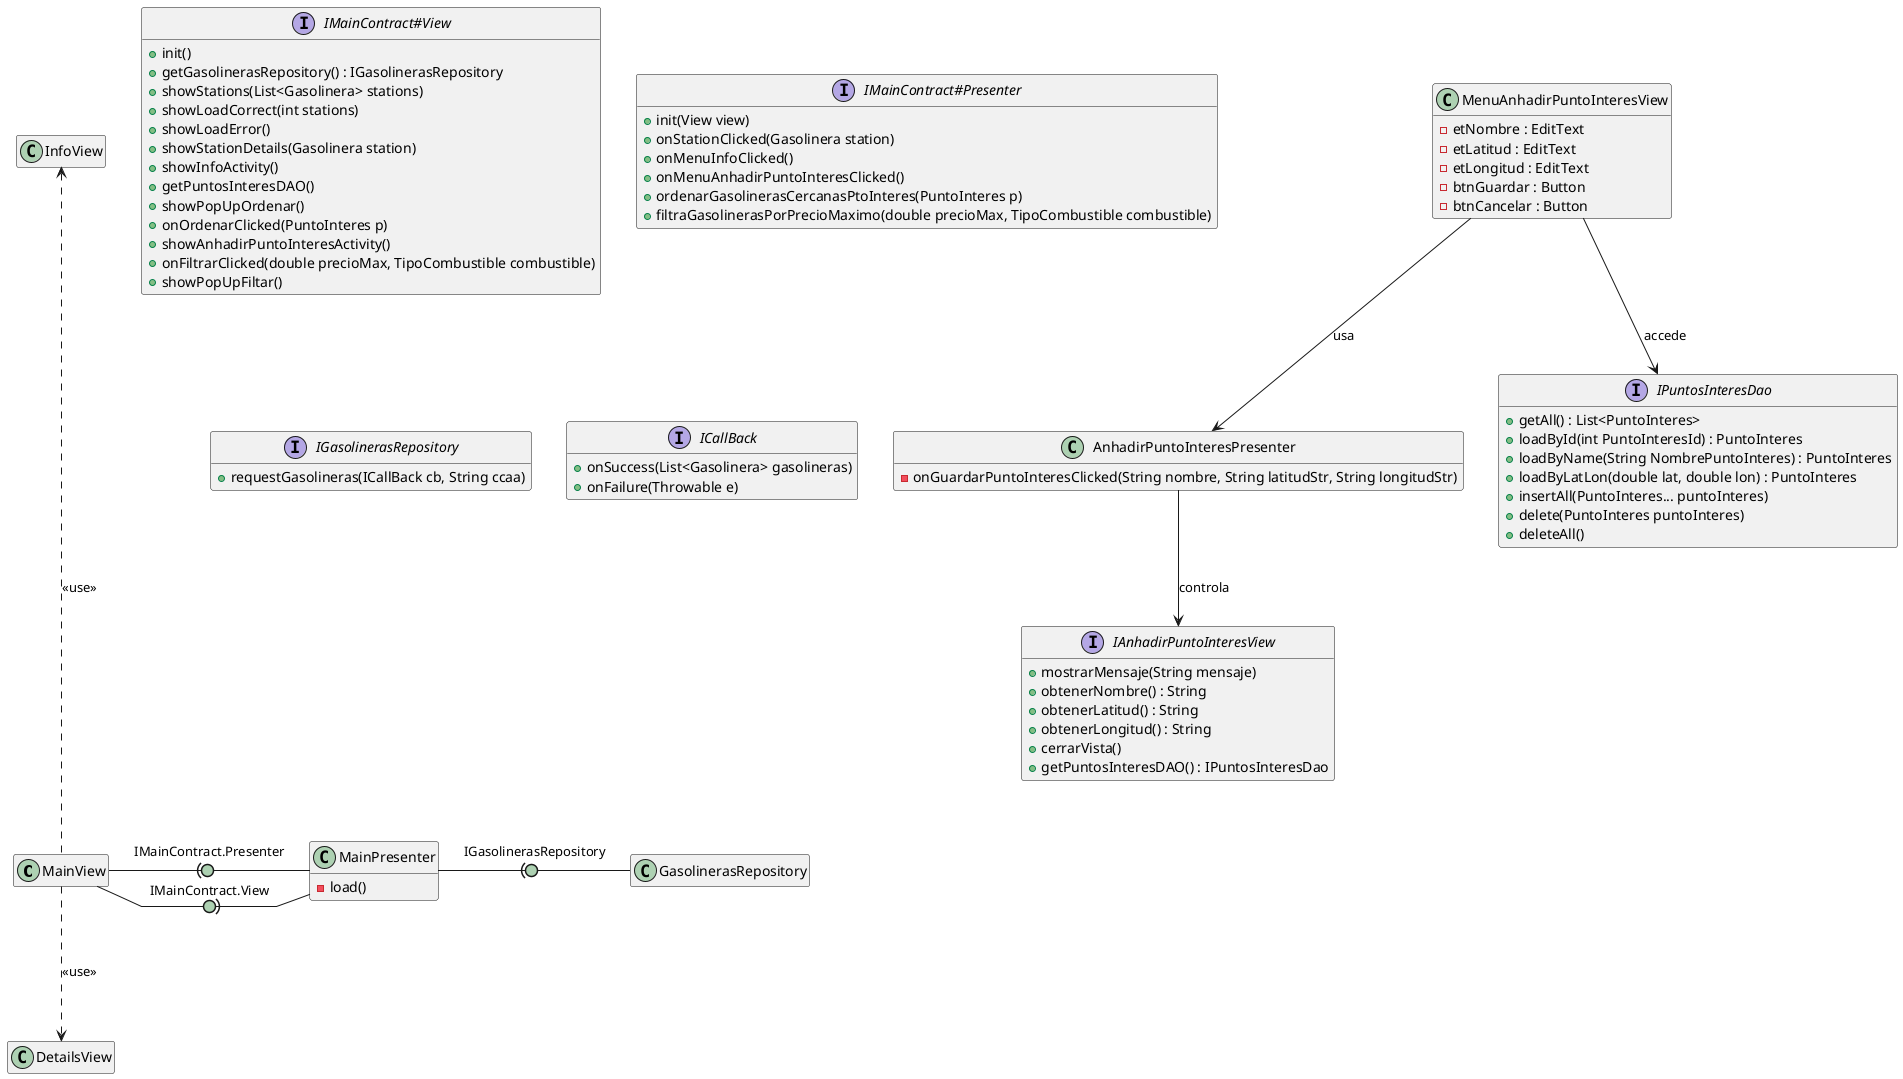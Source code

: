@startuml clases

hide empty members
skinparam linetype polyline
skinparam arrowLollipopColor #ADD1B2

MainView -right(0- MainPresenter : IMainContract.Presenter
MainView -right0)- MainPresenter : IMainContract.View
MainView -up..-> InfoView : <<use>>
MainView -down..> DetailsView : <<use>>
MainPresenter -right(0- GasolinerasRepository : IGasolinerasRepository

class MainPresenter {
    -load()
}

interface IMainContract#View {
    + init()
    + getGasolinerasRepository() : IGasolinerasRepository
    + showStations(List<Gasolinera> stations)
    + showLoadCorrect(int stations)
    + showLoadError()
    + showStationDetails(Gasolinera station)
    + showInfoActivity()
    + getPuntosInteresDAO()
    + showPopUpOrdenar()
    + onOrdenarClicked(PuntoInteres p)
    + showAnhadirPuntoInteresActivity()
    + onFiltrarClicked(double precioMax, TipoCombustible combustible)
    + showPopUpFiltar()
}

interface IMainContract#Presenter {
    + init(View view)
    + onStationClicked(Gasolinera station)
    + onMenuInfoClicked()
    + onMenuAnhadirPuntoInteresClicked()
    + ordenarGasolinerasCercanasPtoInteres(PuntoInteres p)
    + filtraGasolinerasPorPrecioMaximo(double precioMax, TipoCombustible combustible)
}

interface IGasolinerasRepository {
    + requestGasolineras(ICallBack cb, String ccaa)
}

interface ICallBack {
    + onSuccess(List<Gasolinera> gasolineras)
    + onFailure(Throwable e)
}

class AnhadirPuntoInteresPresenter {
    - onGuardarPuntoInteresClicked(String nombre, String latitudStr, String longitudStr)
}

AnhadirPuntoInteresPresenter --> IAnhadirPuntoInteresView : controla

interface IAnhadirPuntoInteresView {
    + mostrarMensaje(String mensaje)
    + obtenerNombre() : String
    + obtenerLatitud() : String
    + obtenerLongitud() : String
    + cerrarVista()
    + getPuntosInteresDAO() : IPuntosInteresDao
}

class MenuAnhadirPuntoInteresView {
    - etNombre : EditText
    - etLatitud : EditText
    - etLongitud : EditText
    - btnGuardar : Button
    - btnCancelar : Button
}

MenuAnhadirPuntoInteresView --> AnhadirPuntoInteresPresenter : usa
MenuAnhadirPuntoInteresView --> IPuntosInteresDao : accede

interface IPuntosInteresDao {
    + getAll() : List<PuntoInteres>
    + loadById(int PuntoInteresId) : PuntoInteres
    + loadByName(String NombrePuntoInteres) : PuntoInteres
    + loadByLatLon(double lat, double lon) : PuntoInteres
    + insertAll(PuntoInteres... puntoInteres)
    + delete(PuntoInteres puntoInteres)
    + deleteAll()
}

@enduml
